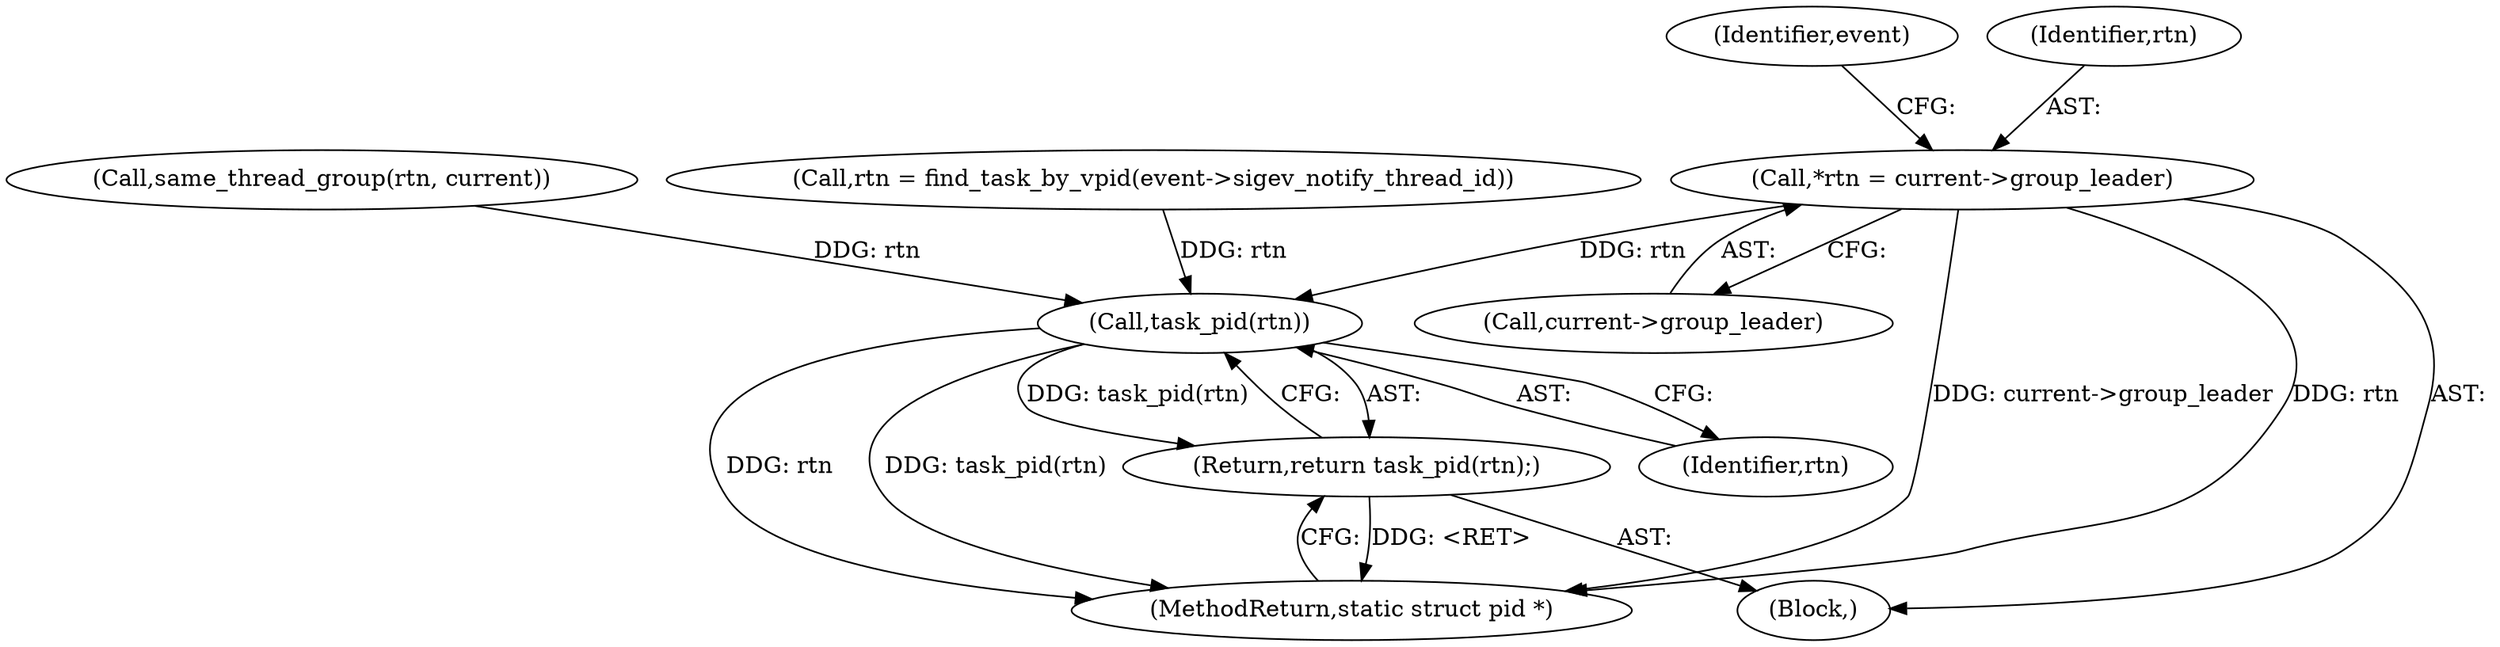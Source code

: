 digraph "1_linux_cef31d9af908243421258f1df35a4a644604efbe_1@pointer" {
"1000104" [label="(Call,*rtn = current->group_leader)"];
"1000161" [label="(Call,task_pid(rtn))"];
"1000160" [label="(Return,return task_pid(rtn);)"];
"1000161" [label="(Call,task_pid(rtn))"];
"1000162" [label="(Identifier,rtn)"];
"1000113" [label="(Identifier,event)"];
"1000104" [label="(Call,*rtn = current->group_leader)"];
"1000105" [label="(Identifier,rtn)"];
"1000126" [label="(Call,same_thread_group(rtn, current))"];
"1000102" [label="(Block,)"];
"1000160" [label="(Return,return task_pid(rtn);)"];
"1000163" [label="(MethodReturn,static struct pid *)"];
"1000106" [label="(Call,current->group_leader)"];
"1000118" [label="(Call,rtn = find_task_by_vpid(event->sigev_notify_thread_id))"];
"1000104" -> "1000102"  [label="AST: "];
"1000104" -> "1000106"  [label="CFG: "];
"1000105" -> "1000104"  [label="AST: "];
"1000106" -> "1000104"  [label="AST: "];
"1000113" -> "1000104"  [label="CFG: "];
"1000104" -> "1000163"  [label="DDG: rtn"];
"1000104" -> "1000163"  [label="DDG: current->group_leader"];
"1000104" -> "1000161"  [label="DDG: rtn"];
"1000161" -> "1000160"  [label="AST: "];
"1000161" -> "1000162"  [label="CFG: "];
"1000162" -> "1000161"  [label="AST: "];
"1000160" -> "1000161"  [label="CFG: "];
"1000161" -> "1000163"  [label="DDG: rtn"];
"1000161" -> "1000163"  [label="DDG: task_pid(rtn)"];
"1000161" -> "1000160"  [label="DDG: task_pid(rtn)"];
"1000126" -> "1000161"  [label="DDG: rtn"];
"1000118" -> "1000161"  [label="DDG: rtn"];
"1000160" -> "1000102"  [label="AST: "];
"1000163" -> "1000160"  [label="CFG: "];
"1000160" -> "1000163"  [label="DDG: <RET>"];
}
